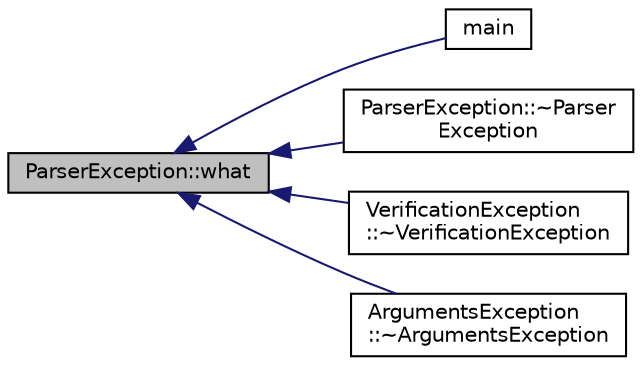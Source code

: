 digraph "ParserException::what"
{
  edge [fontname="Helvetica",fontsize="10",labelfontname="Helvetica",labelfontsize="10"];
  node [fontname="Helvetica",fontsize="10",shape=record];
  rankdir="LR";
  Node1 [label="ParserException::what",height=0.2,width=0.4,color="black", fillcolor="grey75", style="filled", fontcolor="black"];
  Node1 -> Node2 [dir="back",color="midnightblue",fontsize="10",style="solid",fontname="Helvetica"];
  Node2 [label="main",height=0.2,width=0.4,color="black", fillcolor="white", style="filled",URL="$shell_2src_2main_8cpp.html#a0ddf1224851353fc92bfbff6f499fa97"];
  Node1 -> Node3 [dir="back",color="midnightblue",fontsize="10",style="solid",fontname="Helvetica"];
  Node3 [label="ParserException::~Parser\lException",height=0.2,width=0.4,color="black", fillcolor="white", style="filled",URL="$classParserException.html#ac55503267d06f8185cd2cb1b8d4f2156"];
  Node1 -> Node4 [dir="back",color="midnightblue",fontsize="10",style="solid",fontname="Helvetica"];
  Node4 [label="VerificationException\l::~VerificationException",height=0.2,width=0.4,color="black", fillcolor="white", style="filled",URL="$classVerificationException.html#adbd142d0a289ce3d53e4f8cdc874b57d"];
  Node1 -> Node5 [dir="back",color="midnightblue",fontsize="10",style="solid",fontname="Helvetica"];
  Node5 [label="ArgumentsException\l::~ArgumentsException",height=0.2,width=0.4,color="black", fillcolor="white", style="filled",URL="$classArgumentsException.html#a468ecb17b1b07f0491a6f262220f3b96"];
}
